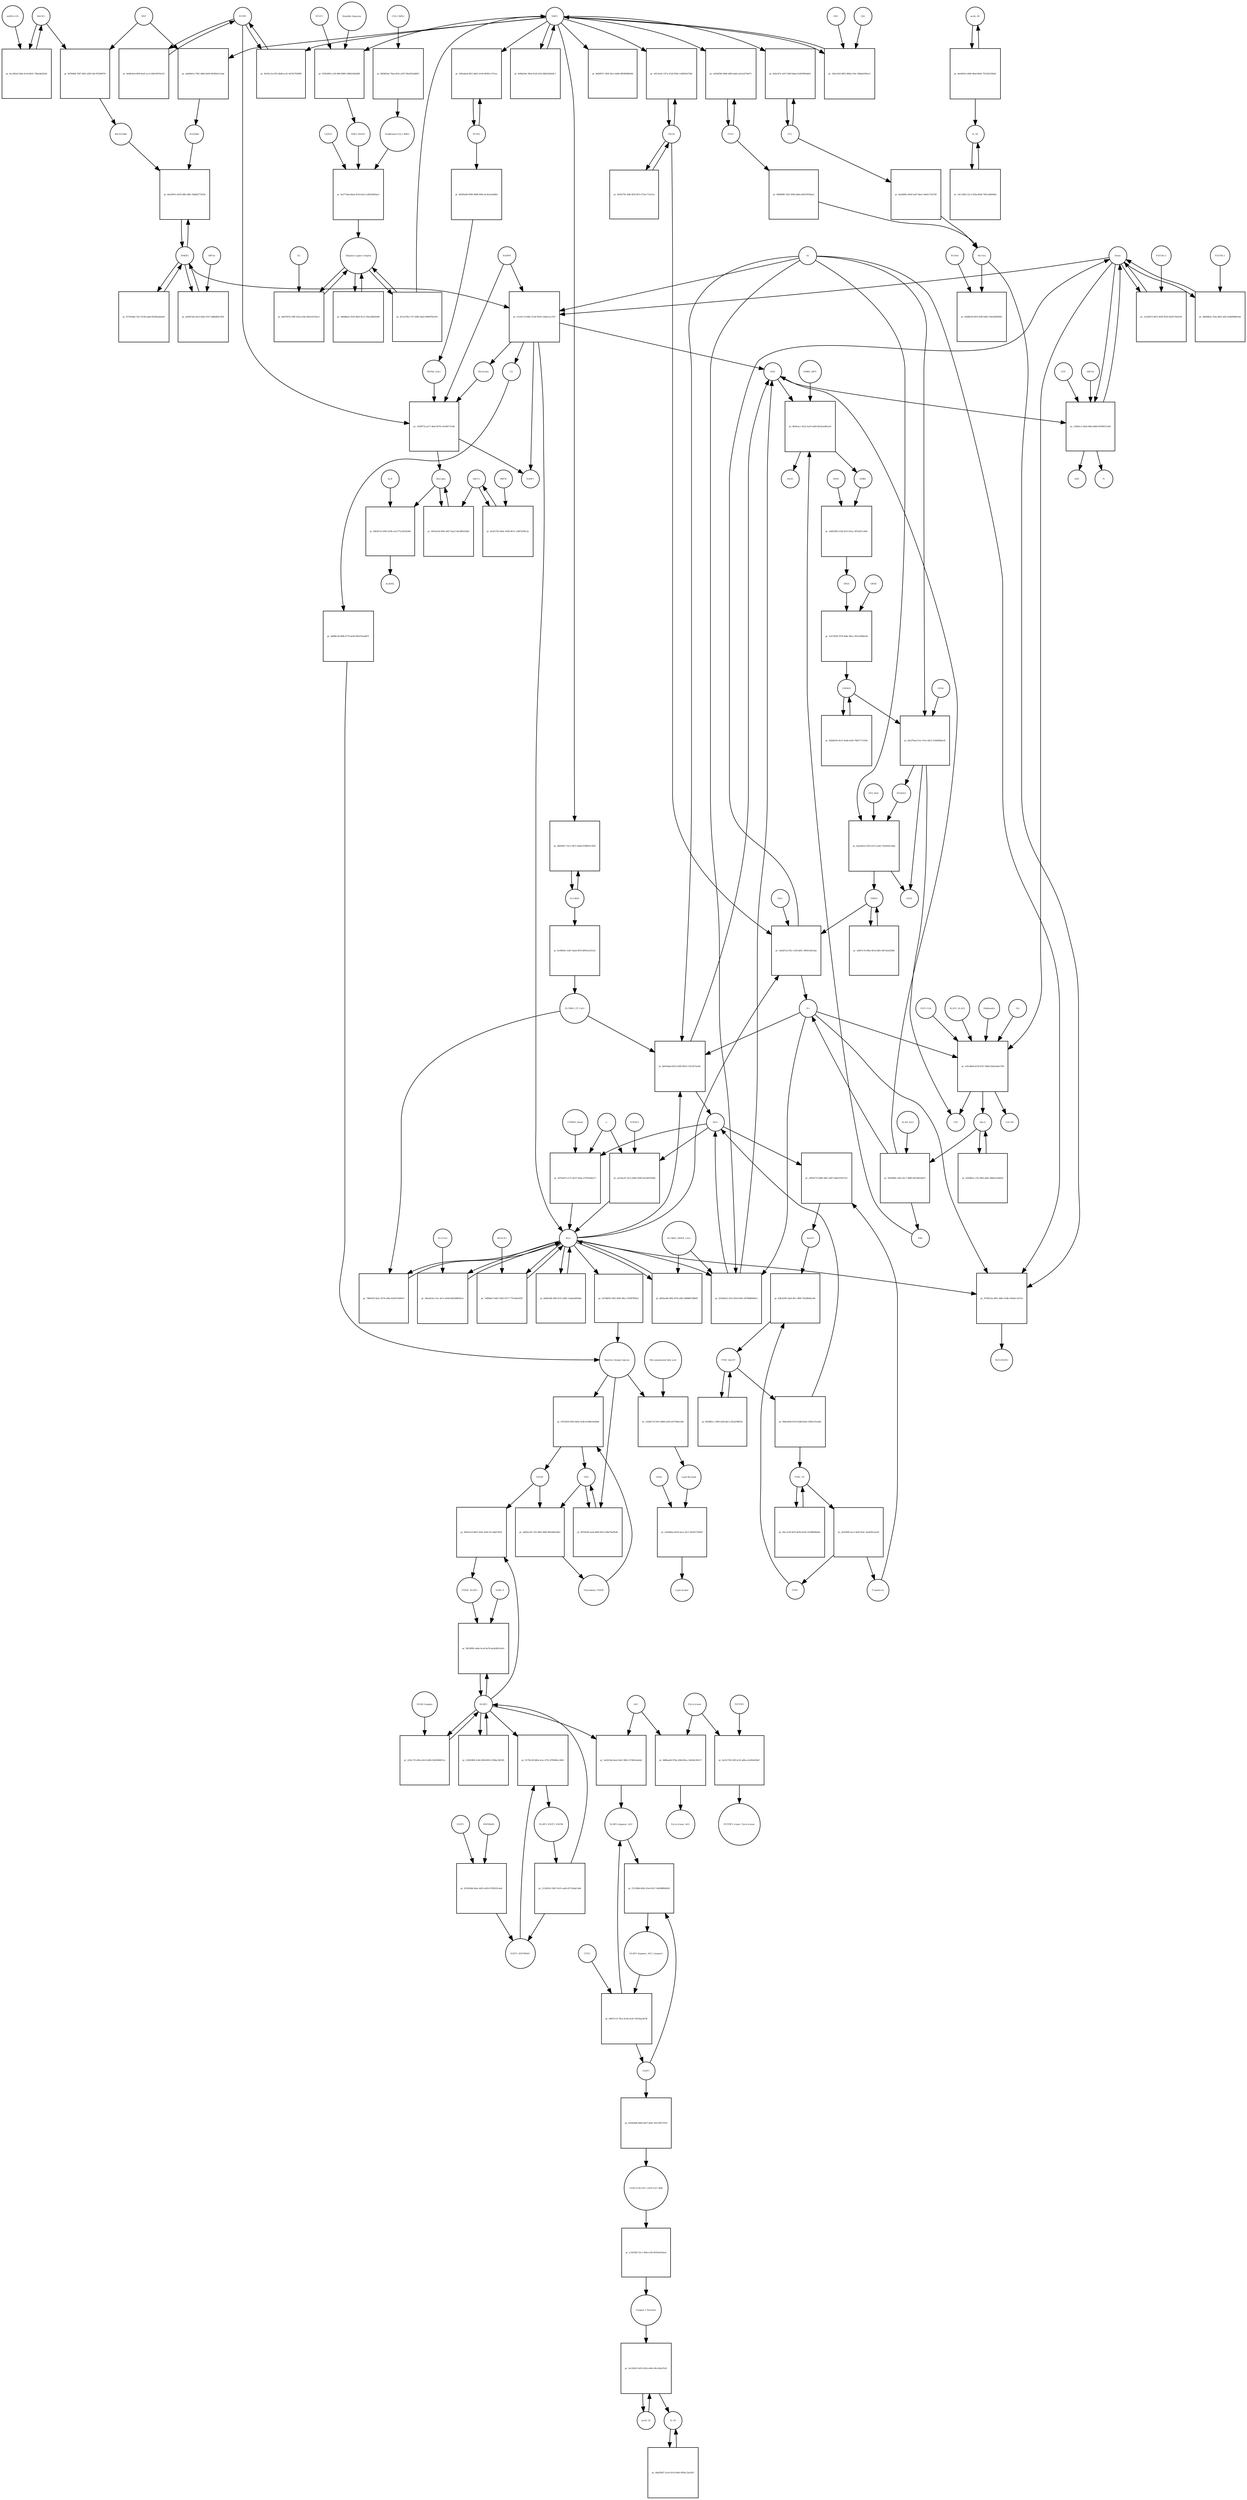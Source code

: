 strict digraph  {
Heme [annotation="urn_miriam_obo.chebi_CHEBI%3A30413", bipartite=0, cls="simple chemical", fontsize=4, label=Heme, shape=circle];
"pr_e7e5ec13-60bc-47a6-9558-12dafcacc97d" [annotation="", bipartite=1, cls=process, fontsize=4, label="pr_e7e5ec13-60bc-47a6-9558-12dafcacc97d", shape=square];
Biliverdin [annotation="urn_miriam_obo.chebi_CHEBI%3A17033", bipartite=0, cls="simple chemical", fontsize=4, label=Biliverdin, shape=circle];
HMOX1 [annotation="", bipartite=0, cls=macromolecule, fontsize=4, label=HMOX1, shape=circle];
O2 [annotation="urn_miriam_obo.chebi_CHEBI%3A15379", bipartite=0, cls="simple chemical", fontsize=4, label=O2, shape=circle];
NADPH [annotation="urn_miriam_obo.chebi_CHEBI%3A16474", bipartite=0, cls="simple chemical", fontsize=4, label=NADPH, shape=circle];
H2O [annotation="urn_miriam_obo.chebi_CHEBI%3A15377", bipartite=0, cls="simple chemical", fontsize=4, label=H2O, shape=circle];
"Fe2+" [annotation="urn_miriam_obo.chebi_CHEBI%3A29033", bipartite=0, cls="simple chemical", fontsize=4, label="Fe2+", shape=circle];
"NADP+" [annotation="urn_miriam_obo.chebi_CHEBI%3A18009", bipartite=0, cls="simple chemical", fontsize=4, label="NADP+", shape=circle];
CO [annotation="urn_miriam_obo.chebi_CHEBI%3A17245", bipartite=0, cls="simple chemical", fontsize=4, label=CO, shape=circle];
"pr_12e20b72-dd72-403f-9520-0a4071b4323f" [annotation="", bipartite=1, cls=process, fontsize=4, label="pr_12e20b72-dd72-403f-9520-0a4071b4323f", shape=square];
"FLVCR1-2" [annotation=urn_miriam_uniprot_Q9Y5Y0, bipartite=0, cls=macromolecule, fontsize=4, label="FLVCR1-2", shape=circle];
"pr_195df732-ae71-46af-b078-c4c60f173cdb" [annotation="", bipartite=1, cls=process, fontsize=4, label="pr_195df732-ae71-46af-b078-c4c60f173cdb", shape=square];
Bilirubin [annotation="urn_miriam_obo.chebi_CHEBI%3A16990", bipartite=0, cls="simple chemical", fontsize=4, label=Bilirubin, shape=circle];
BLVRB [annotation=urn_miriam_uniprot_P30043, bipartite=0, cls=macromolecule, fontsize=4, label=BLVRB, shape=circle];
"BLVRA_Zn2+" [annotation="urn_miriam_obo.chebi_CHEBI%3A29805|urn_miriam_uniprot_P53004", bipartite=0, cls=complex, fontsize=4, label="BLVRA_Zn2+", shape=circle];
"pr_9419a22d-0f45-4d57-bae2-58c4863528af" [annotation="", bipartite=1, cls=process, fontsize=4, label="pr_9419a22d-0f45-4d57-bae2-58c4863528af", shape=square];
ABCC1 [annotation="", bipartite=0, cls=macromolecule, fontsize=4, label=ABCC1, shape=circle];
"pr_64f2b7e3-0383-435b-a3cf-f71a3f224368" [annotation="", bipartite=1, cls=process, fontsize=4, label="pr_64f2b7e3-0383-435b-a3cf-f71a3f224368", shape=square];
ALB [annotation=urn_miriam_uniprot_P02768, bipartite=0, cls=macromolecule, fontsize=4, label=ALB, shape=circle];
"ALB/BIL" [annotation="urn_miriam_uniprot_P02768|urn_miriam_obo.chebi_CHEBI%3A16990", bipartite=0, cls=complex, fontsize=4, label="ALB/BIL", shape=circle];
NRF2 [annotation="", bipartite=0, cls=macromolecule, fontsize=4, label=NRF2, shape=circle];
"pr_da6db61a-7901-4db5-bb56-993d50a7aade" [annotation="", bipartite=1, cls=process, fontsize=4, label="pr_da6db61a-7901-4db5-bb56-993d50a7aade", shape=square];
MAF [annotation=urn_miriam_uniprot_O75444, bipartite=0, cls=macromolecule, fontsize=4, label=MAF, shape=circle];
"Nrf2/Maf" [annotation="", bipartite=0, cls=complex, fontsize=4, label="Nrf2/Maf", shape=circle];
"pr_867b9fdf-3587-4fd1-a839-26e76350687b" [annotation="", bipartite=1, cls=process, fontsize=4, label="pr_867b9fdf-3587-4fd1-a839-26e76350687b", shape=square];
BACH1 [annotation=urn_miriam_uniprot_O14867, bipartite=0, cls=macromolecule, fontsize=4, label=BACH1, shape=circle];
"BACH1/Maf" [annotation="", bipartite=0, cls=complex, fontsize=4, label="BACH1/Maf", shape=circle];
"pr_8cc692a9-3bfa-4c54-8b31-78faabb5f29a" [annotation="", bipartite=1, cls=process, fontsize=4, label="pr_8cc692a9-3bfa-4c54-8b31-78faabb5f29a", shape=square];
"miRNA-155" [annotation=urn_miriam_ncbigene_406947, bipartite=0, cls="nucleic acid feature", fontsize=4, label="miRNA-155", shape=circle];
"pr_b4e3697a-6d7b-48fe-88f1-5bb0b277d22b" [annotation="", bipartite=1, cls=process, fontsize=4, label="pr_b4e3697a-6d7b-48fe-88f1-5bb0b277d22b", shape=square];
PRIN9 [annotation="urn_miriam_obo.chebi_CHEBI%3A15430", bipartite=0, cls="simple chemical", fontsize=4, label=PRIN9, shape=circle];
"pr_cbeb67a2-f91c-41fd-bf81-390051d01aba" [annotation="", bipartite=1, cls=process, fontsize=4, label="pr_cbeb67a2-f91c-41fd-bf81-390051d01aba", shape=square];
FECH [annotation=urn_miriam_uniprot_P22830, bipartite=0, cls=macromolecule, fontsize=4, label=FECH, shape=circle];
"Pb2+" [annotation="urn_miriam_obo.chebi_CHEBI%3A27889", bipartite=0, cls="simple chemical", fontsize=4, label="Pb2+", shape=circle];
"H+" [annotation="urn_miriam_obo.chebi_CHEBI%3A15378", bipartite=0, cls="simple chemical", fontsize=4, label="H+", shape=circle];
"SUCC-CoA" [annotation="urn_miriam_obo.chebi_CHEBI%3A57292", bipartite=0, cls="simple chemical", fontsize=4, label="SUCC-CoA", shape=circle];
"pr_e45cdbb4-b159-4527-9bb6-d3eb5ebe2798" [annotation="", bipartite=1, cls=process, fontsize=4, label="pr_e45cdbb4-b159-4527-9bb6-d3eb5ebe2798", shape=square];
dALA [annotation="urn_miriam_obo.chebi_CHEBI%3A356416", bipartite=0, cls="simple chemical", fontsize=4, label=dALA, shape=circle];
ALAS1_ALAS2 [annotation="urn_miriam_uniprot_P13196|urn_miriam_uniprot_P22557", bipartite=0, cls=complex, fontsize=4, label=ALAS1_ALAS2, shape=circle];
Panhematin [annotation="urn_miriam_obo.chebi_CHEBI%3A50385", bipartite=0, cls="simple chemical", fontsize=4, label=Panhematin, shape=circle];
Gly [annotation="urn_miriam_obo.chebi_CHEBI%3A57305", bipartite=0, cls="simple chemical", fontsize=4, label=Gly, shape=circle];
"CoA-SH" [annotation="urn_miriam_obo.chebi_CHEBI%3A15346", bipartite=0, cls="simple chemical", fontsize=4, label="CoA-SH", shape=circle];
CO2 [annotation="urn_miriam_obo.chebi_CHEBI%3A16526", bipartite=0, cls="simple chemical", fontsize=4, label=CO2, shape=circle];
"pr_91fb2099-c128-4f6f-8689-186b22463dd9" [annotation="", bipartite=1, cls=process, fontsize=4, label="pr_91fb2099-c128-4f6f-8689-186b22463dd9", shape=square];
KEAP1 [annotation=urn_miriam_uniprot_Q14145, bipartite=0, cls=macromolecule, fontsize=4, label=KEAP1, shape=circle];
NRF2_KEAP1 [annotation="urn_miriam_uniprot_Q14145|urn_miriam_uniprot_Q16236", bipartite=0, cls=complex, fontsize=4, label=NRF2_KEAP1, shape=circle];
"Dimethly fumarate" [annotation="urn_miriam_obo.chebi_CHEBI%3A76004", bipartite=0, cls="simple chemical", fontsize=4, label="Dimethly fumarate", shape=circle];
"Ubiquitin Ligase Complex" [annotation="urn_miriam_uniprot_Q14145|urn_miriam_uniprot_Q15843|urn_miriam_uniprot_Q13618|urn_miriam_uniprot_P62877|urn_miriam_uniprot_Q16236|urn_miriam_uniprot_P0CG48|urn_miriam_pubmed_19940261|urn_miriam_interpro_IPR000608", bipartite=0, cls=complex, fontsize=4, label="Ubiquitin Ligase Complex", shape=circle];
"pr_366d6ba4-3520-4602-9c12-39aa30b92e88" [annotation="", bipartite=1, cls=process, fontsize=4, label="pr_366d6ba4-3520-4602-9c12-39aa30b92e88", shape=square];
"pr_30459f8e-2362-42c7-9d40-d0156d14faf7" [annotation="", bipartite=1, cls=process, fontsize=4, label="pr_30459f8e-2362-42c7-9d40-d0156d14faf7", shape=square];
PBG [annotation="urn_miriam_obo.chebi_CHEBI%3A58126", bipartite=0, cls="simple chemical", fontsize=4, label=PBG, shape=circle];
"ALAD_Zn2+" [annotation="urn_miriam_uniprot_P13716|urn_miriam_obo.chebi_CHEBI%3A29105", bipartite=0, cls=complex, fontsize=4, label="ALAD_Zn2+", shape=circle];
"pr_862feacc-0e22-4a10-ad50-6b22eed81ea9" [annotation="", bipartite=1, cls=process, fontsize=4, label="pr_862feacc-0e22-4a10-ad50-6b22eed81ea9", shape=square];
HMBL [annotation="urn_miriam_obo.chebi_CHEBI%3A57845", bipartite=0, cls="simple chemical", fontsize=4, label=HMBL, shape=circle];
HMBS_DIPY [annotation="urn_miriam_obo.chebi_CHEBI%3A36319|urn_miriam_uniprot_P08397", bipartite=0, cls=complex, fontsize=4, label=HMBS_DIPY, shape=circle];
"NH4+" [annotation="urn_miriam_obo.chebi_CHEBI%3A28938", bipartite=0, cls="simple chemical", fontsize=4, label="NH4+", shape=circle];
"pr_e4493585-e52b-4513-81ac-587afd11cd04" [annotation="", bipartite=1, cls=process, fontsize=4, label="pr_e4493585-e52b-4513-81ac-587afd11cd04", shape=square];
URO3 [annotation="urn_miriam_obo.chebi_CHEBI%3A15437", bipartite=0, cls="simple chemical", fontsize=4, label=URO3, shape=circle];
UROS [annotation=urn_miriam_uniprot_P10746, bipartite=0, cls=macromolecule, fontsize=4, label=UROS, shape=circle];
"pr_5c872639-1978-4ddc-98ca-303ca09d0cb9" [annotation="", bipartite=1, cls=process, fontsize=4, label="pr_5c872639-1978-4ddc-98ca-303ca09d0cb9", shape=square];
COPRO3 [annotation="urn_miriam_obo.chebi_CHEBI%3A15439", bipartite=0, cls="simple chemical", fontsize=4, label=COPRO3, shape=circle];
UROD [annotation=urn_miriam_uniprot_P06132, bipartite=0, cls=macromolecule, fontsize=4, label=UROD, shape=circle];
"pr_b0cd70ad-f7a1-47ee-9d12-3cf68408acf0" [annotation="", bipartite=1, cls=process, fontsize=4, label="pr_b0cd70ad-f7a1-47ee-9d12-3cf68408acf0", shape=square];
PPGEN9 [annotation="urn_miriam_obo.chebi_CHEBI%3A15435", bipartite=0, cls="simple chemical", fontsize=4, label=PPGEN9, shape=circle];
CPOX [annotation=urn_miriam_uniprot_P36551, bipartite=0, cls=macromolecule, fontsize=4, label=CPOX, shape=circle];
H2O2 [annotation="urn_miriam_obo.chebi_CHEBI%3A16240", bipartite=0, cls="simple chemical", fontsize=4, label=H2O2, shape=circle];
"pr_0eae9d1d-3554-427e-a2d5-75a0595c54ba" [annotation="", bipartite=1, cls=process, fontsize=4, label="pr_0eae9d1d-3554-427e-a2d5-75a0595c54ba", shape=square];
PPO_FAD [annotation="urn_miriam_obo.chebi_CHEBI%3A16238|urn_miriam_uniprot_P50336", bipartite=0, cls=complex, fontsize=4, label=PPO_FAD, shape=circle];
"pr_4e86a56e-39e4-41a6-af32-db6220e83fc7" [annotation="", bipartite=1, cls=process, fontsize=4, label="pr_4e86a56e-39e4-41a6-af32-db6220e83fc7", shape=square];
"pr_a5d38f1a-c7fe-4fd2-ab6c-06d621e80e02" [annotation="", bipartite=1, cls="uncertain process", fontsize=4, label="pr_a5d38f1a-c7fe-4fd2-ab6c-06d621e80e02", shape=square];
"pr_92bb6243-9e31-4e46-a634-76837171559e" [annotation="", bipartite=1, cls="uncertain process", fontsize=4, label="pr_92bb6243-9e31-4e46-a634-76837171559e", shape=square];
"pr_af867e76-009a-461d-9df3-44f7eb2d33b0" [annotation="", bipartite=1, cls="uncertain process", fontsize=4, label="pr_af867e76-009a-461d-9df3-44f7eb2d33b0", shape=square];
"Poly-unsaturated fatty acid" [annotation="urn_miriam_obo.chebi_CHEBI%3A26208", bipartite=0, cls="simple chemical", fontsize=4, label="Poly-unsaturated fatty acid", shape=circle];
"pr_cd264c7d-547e-4889-a459-d1f744fee28a" [annotation="", bipartite=1, cls=process, fontsize=4, label="pr_cd264c7d-547e-4889-a459-d1f744fee28a", shape=square];
"Lipid Peroxide" [annotation="urn_miriam_obo.chebi_CHEBI%3A61051", bipartite=0, cls="simple chemical", fontsize=4, label="Lipid Peroxide", shape=circle];
"Reactive Oxygen Species" [annotation="urn_miriam_obo.chebi_CHEBI%3A26523", bipartite=0, cls="simple chemical", fontsize=4, label="Reactive Oxygen Species", shape=circle];
"pr_4799522a-d95c-4d8c-b34b-194a6cc427e2" [annotation="", bipartite=1, cls=process, fontsize=4, label="pr_4799522a-d95c-4d8c-b34b-194a6cc427e2", shape=square];
"Fe(3+)O(OH)" [annotation="urn_miriam_obo.chebi_CHEBI%3A78619", bipartite=0, cls="simple chemical", fontsize=4, label="Fe(3+)O(OH)", shape=circle];
Ferritin [annotation=urn_miriam_uniprot_P02794, bipartite=0, cls=complex, fontsize=4, label=Ferritin, shape=circle];
"pr_78b0cff3-8a3c-4570-a94a-6e001f3490c0" [annotation="", bipartite=1, cls=process, fontsize=4, label="pr_78b0cff3-8a3c-4570-a94a-6e001f3490c0", shape=square];
"SLC40A1_CP_Cu2+" [annotation="urn_miriam_uniprot_P00450|urn_miriam_uniprot_Q9NP59|urn_miriam_obo.chebi_CHEBI%3A29036", bipartite=0, cls=complex, fontsize=4, label="SLC40A1_CP_Cu2+", shape=circle];
"pr_bb01b4ad-6023-42f8-9918-110c5872a28c" [annotation="", bipartite=1, cls=process, fontsize=4, label="pr_bb01b4ad-6023-42f8-9918-110c5872a28c", shape=square];
"Fe3+" [annotation="urn_miriam_obo.chebi_CHEBI%3A29034", bipartite=0, cls="simple chemical", fontsize=4, label="Fe3+", shape=circle];
SLC40A1 [annotation=urn_miriam_ncbigene_30061, bipartite=0, cls="nucleic acid feature", fontsize=4, label=SLC40A1, shape=circle];
"pr_08439f27-55c1-4871-9e8d-670885313f28" [annotation="", bipartite=1, cls=process, fontsize=4, label="pr_08439f27-55c1-4871-9e8d-670885313f28", shape=square];
FTH1 [annotation=urn_miriam_ncbigene_2495, bipartite=0, cls="nucleic acid feature", fontsize=4, label=FTH1, shape=circle];
"pr_a45463b0-4666-4df8-abde-ad1ea475b971" [annotation="", bipartite=1, cls=process, fontsize=4, label="pr_a45463b0-4666-4df8-abde-ad1ea475b971", shape=square];
FTL [annotation=urn_miriam_ncbigene_2512, bipartite=0, cls="nucleic acid feature", fontsize=4, label=FTL, shape=circle];
"pr_fd3a547a-2e07-4bf3-bb4a-81d59065dd3e" [annotation="", bipartite=1, cls=process, fontsize=4, label="pr_fd3a547a-2e07-4bf3-bb4a-81d59065dd3e", shape=square];
"pr_9d946f8f-7d52-4982-b8eb-b0f329559ae2" [annotation="", bipartite=1, cls=process, fontsize=4, label="pr_9d946f8f-7d52-4982-b8eb-b0f329559ae2", shape=square];
"pr_6aafd0b2-40e8-4e87-bbe1-4de6171637bf" [annotation="", bipartite=1, cls=process, fontsize=4, label="pr_6aafd0b2-40e8-4e87-bbe1-4de6171637bf", shape=square];
"pr_a6152e9c-537a-47a8-95be-c2d695a679af" [annotation="", bipartite=1, cls=process, fontsize=4, label="pr_a6152e9c-537a-47a8-95be-c2d695a679af", shape=square];
"pr_9e9527f4-184f-4f29-8f7e-072ec77a141a" [annotation="", bipartite=1, cls=process, fontsize=4, label="pr_9e9527f4-184f-4f29-8f7e-072ec77a141a", shape=square];
"pr_07181b6d-72a7-4158-aab6-fd32bea6a0e6" [annotation="", bipartite=1, cls=process, fontsize=4, label="pr_07181b6d-72a7-4158-aab6-fd32bea6a0e6", shape=square];
BLVRA [annotation=urn_miriam_ncbigene_644, bipartite=0, cls="nucleic acid feature", fontsize=4, label=BLVRA, shape=circle];
"pr_630edaa6-df21-4b61-b149-bf093c137eea" [annotation="", bipartite=1, cls=process, fontsize=4, label="pr_630edaa6-df21-4b61-b149-bf093c137eea", shape=square];
"pr_9e932c3e-f2f5-4bd9-ac41-8a7b2792fdf8" [annotation="", bipartite=1, cls=process, fontsize=4, label="pr_9e932c3e-f2f5-4bd9-ac41-8a7b2792fdf8", shape=square];
"pr_9e88c8e4-f409-4ed1-accf-49d149745c03" [annotation="", bipartite=1, cls=process, fontsize=4, label="pr_9e88c8e4-f409-4ed1-accf-49d149745c03", shape=square];
"pr_dd385e89-9586-4898-909a-bc3b1a4a94b5" [annotation="", bipartite=1, cls=process, fontsize=4, label="pr_dd385e89-9586-4898-909a-bc3b1a4a94b5", shape=square];
"pr_bc0969e1-43d7-4ab4-8f59-df903e333cd3" [annotation="", bipartite=1, cls=process, fontsize=4, label="pr_bc0969e1-43d7-4ab4-8f59-df903e333cd3", shape=square];
"pr_f2b8b536-0f10-43f9-b483-33024589280c" [annotation="", bipartite=1, cls=process, fontsize=4, label="pr_f2b8b536-0f10-43f9-b483-33024589280c", shape=square];
NCOA4 [annotation=urn_miriam_uniprot_Q13772, bipartite=0, cls=macromolecule, fontsize=4, label=NCOA4, shape=circle];
"pr_187b1b37-a171-4e37-9a4e-a797fa49ae71" [annotation="", bipartite=1, cls=process, fontsize=4, label="pr_187b1b37-a171-4e37-9a4e-a797fa49ae71", shape=square];
CYBRD1_Heme [annotation="urn_miriam_uniprot_Q53TN4|urn_miriam_obo.chebi_CHEBI%3A30413", bipartite=0, cls=complex, fontsize=4, label=CYBRD1_Heme, shape=circle];
"e-" [annotation="urn_miriam_obo.chebi_CHEBI%3A10545", bipartite=0, cls="simple chemical", fontsize=4, label="e-", shape=circle];
"pr_39aa9c0a-e7ac-4e7c-be8d-6d2284f692cb" [annotation="", bipartite=1, cls=process, fontsize=4, label="pr_39aa9c0a-e7ac-4e7c-be8d-6d2284f692cb", shape=square];
SLC11A2 [annotation=urn_miriam_uniprot_P49281, bipartite=0, cls=macromolecule, fontsize=4, label=SLC11A2, shape=circle];
"pr_5ed2ddaa-b01d-4ace-ba71-fb543733fef0" [annotation="", bipartite=1, cls=process, fontsize=4, label="pr_5ed2ddaa-b01d-4ace-ba71-fb543733fef0", shape=square];
"Lipid alcohol" [annotation="urn_miriam_obo.chebi_CHEBI%3A24026", bipartite=0, cls="simple chemical", fontsize=4, label="Lipid alcohol", shape=circle];
GPX4 [annotation=urn_miriam_uniprot_P36969, bipartite=0, cls=macromolecule, fontsize=4, label=GPX4, shape=circle];
"pr_a04367da-e4c9-426e-9107-ad86d0dc5f54" [annotation="", bipartite=1, cls=process, fontsize=4, label="pr_a04367da-e4c9-426e-9107-ad86d0dc5f54", shape=square];
ORF3a [annotation="urn_miriam_uniprot_P0DTC3|urn_miriam_taxonomy_2697049", bipartite=0, cls=macromolecule, fontsize=4, label=ORF3a, shape=circle];
"pr_2074df58-1062-4492-96ec-d7fdf7ff0fa2" [annotation="", bipartite=1, cls=process, fontsize=4, label="pr_2074df58-1062-4492-96ec-d7fdf7ff0fa2", shape=square];
"pr_6a2617b5-0b4c-45d0-9b7e-13467ef09c2a" [annotation="", bipartite=1, cls=process, fontsize=4, label="pr_6a2617b5-0b4c-45d0-9b7e-13467ef09c2a", shape=square];
ORF9c [annotation=urn_miriam_taxonomy_2697049, bipartite=0, cls=macromolecule, fontsize=4, label=ORF9c, shape=circle];
CUL3_RBX1 [annotation="urn_miriam_uniprot_Q13618|urn_miriam_uniprot_P62877", bipartite=0, cls=complex, fontsize=4, label=CUL3_RBX1, shape=circle];
"pr_882681be-7bab-463c-ad72-90a435a6d651" [annotation="", bipartite=1, cls=process, fontsize=4, label="pr_882681be-7bab-463c-ad72-90a435a6d651", shape=square];
"Neddylated CUL3_RBX1" [annotation="urn_miriam_uniprot_Q15843|urn_miriam_uniprot_Q13618|urn_miriam_uniprot_P62877", bipartite=0, cls=complex, fontsize=4, label="Neddylated CUL3_RBX1", shape=circle];
"pr_8d04f917-382f-44c2-b48e-df938fd8b300" [annotation="", bipartite=1, cls=process, fontsize=4, label="pr_8d04f917-382f-44c2-b48e-df938fd8b300", shape=square];
"pr_6e277a8e-bbed-451b-b2e2-a383b3483aa1" [annotation="", bipartite=1, cls=process, fontsize=4, label="pr_6e277a8e-bbed-451b-b2e2-a383b3483aa1", shape=square];
CAND1 [annotation=urn_miriam_uniprot_Q86VP6, bipartite=0, cls=macromolecule, fontsize=4, label=CAND1, shape=circle];
E2 [annotation=urn_miriam_interpro_IPR000608, bipartite=0, cls=macromolecule, fontsize=4, label=E2, shape=circle];
"pr_b6d7097d-199f-455a-a59e-d05a351f2dc3" [annotation="", bipartite=1, cls=process, fontsize=4, label="pr_b6d7097d-199f-455a-a59e-d05a351f2dc3", shape=square];
"pr_32bc41b5-df02-46b0-a7de-146ba6395ac0" [annotation="", bipartite=1, cls=process, fontsize=4, label="pr_32bc41b5-df02-46b0-a7de-146ba6395ac0", shape=square];
PKC [annotation="urn_miriam_pubmed_12198130|urn_miriam_interpro_IPR012233", bipartite=0, cls=macromolecule, fontsize=4, label=PKC, shape=circle];
CK2 [annotation="", bipartite=0, cls=macromolecule, fontsize=4, label=CK2, shape=circle];
"pr_4b99db3a-7b5a-4fb2-afd2-85dd9084414d" [annotation="", bipartite=1, cls=process, fontsize=4, label="pr_4b99db3a-7b5a-4fb2-afd2-85dd9084414d", shape=square];
"FLVCR1-1" [annotation=urn_miriam_uniprot_Q9Y5Y0, bipartite=0, cls=macromolecule, fontsize=4, label="FLVCR1-1", shape=circle];
"pr_cf36b3c3-26ed-49fa-bd66-f03995215af0" [annotation="", bipartite=1, cls=process, fontsize=4, label="pr_cf36b3c3-26ed-49fa-bd66-f03995215af0", shape=square];
ABCG2 [annotation=urn_miriam_uniprot_Q9UNQ0, bipartite=0, cls="macromolecule multimer", fontsize=4, label=ABCG2, shape=circle];
ATP [annotation="urn_miriam_obo.chebi_CHEBI%3A30616", bipartite=0, cls="simple chemical", fontsize=4, label=ATP, shape=circle];
Pi [annotation="urn_miriam_obo.chebi_CHEBI%3A18367", bipartite=0, cls="simple chemical", fontsize=4, label=Pi, shape=circle];
ADP [annotation="urn_miriam_obo.chebi_CHEBI%3A456216", bipartite=0, cls="simple chemical", fontsize=4, label=ADP, shape=circle];
"pr_bf02ead8-3802-4f7b-a0b1-b88986708b69" [annotation="", bipartite=1, cls=process, fontsize=4, label="pr_bf02ead8-3802-4f7b-a0b1-b88986708b69", shape=square];
"SLC40A1_HEPH_Cu2+" [annotation="urn_miriam_uniprot_Q9BQS7|urn_miriam_uniprot_Q9NP59|urn_miriam_obo.chebi_CHEBI%3A28694", bipartite=0, cls=complex, fontsize=4, label="SLC40A1_HEPH_Cu2+", shape=circle];
"pr_253b56a3-c615-45e0-b261-69780d6004e1" [annotation="", bipartite=1, cls=process, fontsize=4, label="pr_253b56a3-c615-45e0-b261-69780d6004e1", shape=square];
"pr_c8054775-8d85-48f1-a607-44dc67833752" [annotation="", bipartite=1, cls=process, fontsize=4, label="pr_c8054775-8d85-48f1-a607-44dc67833752", shape=square];
Transferrin [annotation=urn_miriam_uniprot_P02787, bipartite=0, cls=macromolecule, fontsize=4, label=Transferrin, shape=circle];
holoTF [annotation="urn_miriam_uniprot_P02787|urn_miriam_obo.chebi_CHEBI%3A29034", bipartite=0, cls=complex, fontsize=4, label=holoTF, shape=circle];
TFRC [annotation=urn_miriam_uniprot_P02786, bipartite=0, cls="macromolecule multimer", fontsize=4, label=TFRC, shape=circle];
"pr_93b3229f-1be6-4fcc-8f85-7b168642a30c" [annotation="", bipartite=1, cls=process, fontsize=4, label="pr_93b3229f-1be6-4fcc-8f85-7b168642a30c", shape=square];
TFRC_holoTF [annotation="urn_miriam_uniprot_P02787|urn_miriam_obo.chebi_CHEBI%3A29034|urn_miriam_uniprot_P02786", bipartite=0, cls=complex, fontsize=4, label=TFRC_holoTF, shape=circle];
"pr_803892cc-5490-426f-bbc3-2f2ad78ff2b1" [annotation="", bipartite=1, cls=process, fontsize=4, label="pr_803892cc-5490-426f-bbc3-2f2ad78ff2b1", shape=square];
"pr_90dcd20d-67e9-4248-beb2-5304c251ebd1" [annotation="", bipartite=1, cls=process, fontsize=4, label="pr_90dcd20d-67e9-4248-beb2-5304c251ebd1", shape=square];
TFRC_TF [annotation="urn_miriam_uniprot_P02787|urn_miriam_uniprot_P02786", bipartite=0, cls=complex, fontsize=4, label=TFRC_TF, shape=circle];
"pr_aa32acd7-3e12-409a-9599-afe2dd7fe646" [annotation="", bipartite=1, cls=process, fontsize=4, label="pr_aa32acd7-3e12-409a-9599-afe2dd7fe646", shape=square];
STEAP3 [annotation=urn_miriam_uniprot_Q658P3, bipartite=0, cls=macromolecule, fontsize=4, label=STEAP3, shape=circle];
"pr_7e8840e7-b4d7-4202-9377-7751d4a541ff" [annotation="", bipartite=1, cls=process, fontsize=4, label="pr_7e8840e7-b4d7-4202-9377-7751d4a541ff", shape=square];
MCOLN1 [annotation=urn_miriam_uniprot_Q9GZU1, bipartite=0, cls=macromolecule, fontsize=4, label=MCOLN1, shape=circle];
"pr_b840c8fd-2f6f-4c01-b402-12a6ead9544e" [annotation="", bipartite=1, cls=process, fontsize=4, label="pr_b840c8fd-2f6f-4c01-b402-12a6ead9544e", shape=square];
"pr_2fac1e38-447f-403b-b10d-1419d690e64a" [annotation="", bipartite=1, cls=process, fontsize=4, label="pr_2fac1e38-447f-403b-b10d-1419d690e64a", shape=square];
"pr_af2f2828-aec3-4d2f-814c-3ae8265cee93" [annotation="", bipartite=1, cls=process, fontsize=4, label="pr_af2f2828-aec3-4d2f-814c-3ae8265cee93", shape=square];
"pr_451e378a-c757-4981-8ad3-f4f0d7fbcb55" [annotation="", bipartite=1, cls=process, fontsize=4, label="pr_451e378a-c757-4981-8ad3-f4f0d7fbcb55", shape=square];
Thioredoxin_TXNIP [annotation="urn_miriam_uniprot_P10599|urn_miriam_uniprot_Q9H3M7", bipartite=0, cls=complex, fontsize=4, label=Thioredoxin_TXNIP, shape=circle];
"pr_87f25ef9-9283-4d5e-9cdb-41084c9a49d4" [annotation="", bipartite=1, cls=process, fontsize=4, label="pr_87f25ef9-9283-4d5e-9cdb-41084c9a49d4", shape=square];
TXNIP [annotation=urn_miriam_uniprot_Q9H3M7, bipartite=0, cls=macromolecule, fontsize=4, label=TXNIP, shape=circle];
TXN [annotation=urn_miriam_uniprot_P10599, bipartite=0, cls=macromolecule, fontsize=4, label=TXN, shape=circle];
NLRP3 [annotation=urn_miriam_uniprot_Q96P20, bipartite=0, cls=macromolecule, fontsize=4, label=NLRP3, shape=circle];
"pr_22fec71f-e90a-42c6-b28b-5b2fd580011a" [annotation="", bipartite=1, cls=process, fontsize=4, label="pr_22fec71f-e90a-42c6-b28b-5b2fd580011a", shape=square];
"Nf-KB Complex" [annotation="urn_miriam_uniprot_P19838|urn_miriam_uniprot_Q04206|urn_miriam_uniprot_Q00653", bipartite=0, cls=complex, fontsize=4, label="Nf-KB Complex", shape=circle];
"pr_25b91889-3c48-439d-8952-f188ec5bf320" [annotation="", bipartite=1, cls=process, fontsize=4, label="pr_25b91889-3c48-439d-8952-f188ec5bf320", shape=square];
"pr_f8705e9f-eaa0-4fd0-8415-309e76af934f" [annotation="", bipartite=1, cls=process, fontsize=4, label="pr_f8705e9f-eaa0-4fd0-8415-309e76af934f", shape=square];
"pr_e685ac06-731f-4981-8982-ff6e000a2fb2" [annotation="", bipartite=1, cls=process, fontsize=4, label="pr_e685ac06-731f-4981-8982-ff6e000a2fb2", shape=square];
HSP90AB1 [annotation=urn_miriam_uniprot_P08238, bipartite=0, cls=macromolecule, fontsize=4, label=HSP90AB1, shape=circle];
"pr_d150506d-9abc-4d52-a434-47fd501fc4a4" [annotation="", bipartite=1, cls=process, fontsize=4, label="pr_d150506d-9abc-4d52-a434-47fd501fc4a4", shape=square];
SUGT1 [annotation=urn_miriam_uniprot_Q9Y2Z0, bipartite=0, cls=macromolecule, fontsize=4, label=SUGT1, shape=circle];
SUGT1_HSP90AB1 [annotation="urn_miriam_uniprot_P08238|urn_miriam_uniprot_Q9Y2Z0", bipartite=0, cls=complex, fontsize=4, label=SUGT1_HSP90AB1, shape=circle];
"pr_917f4c28-660a-4cec-8752-878494ec2664" [annotation="", bipartite=1, cls=process, fontsize=4, label="pr_917f4c28-660a-4cec-8752-878494ec2664", shape=square];
NLRP3_SUGT1_HSP90 [annotation="urn_miriam_uniprot_P08238|urn_miriam_uniprot_Q96P20|urn_miriam_uniprot_Q9Y2Z0", bipartite=0, cls=complex, fontsize=4, label=NLRP3_SUGT1_HSP90, shape=circle];
"pr_4f455ec4-0b07-43d1-af40-53ccbb474261" [annotation="", bipartite=1, cls=process, fontsize=4, label="pr_4f455ec4-0b07-43d1-af40-53ccbb474261", shape=square];
TXNIP_NLRP3 [annotation="urn_miriam_uniprot_Q9H3M7|urn_miriam_uniprot_Q96P20", bipartite=0, cls=complex, fontsize=4, label=TXNIP_NLRP3, shape=circle];
"pr_5a8225da-6eaf-4eb1-90b5-1f7d8c4ea6ab" [annotation="", bipartite=1, cls=process, fontsize=4, label="pr_5a8225da-6eaf-4eb1-90b5-1f7d8c4ea6ab", shape=square];
ASC [annotation=urn_miriam_uniprot_Q9ULZ3, bipartite=0, cls=macromolecule, fontsize=4, label=ASC, shape=circle];
"NLRP3 oligomer_ASC" [annotation="urn_miriam_uniprot_Q9ULZ3|urn_miriam_obo.chebi_CHEBI%3A36080", bipartite=0, cls=complex, fontsize=4, label="NLRP3 oligomer_ASC", shape=circle];
"pr_f121fdb0-8642-41e4-92c7-84598f864428" [annotation="", bipartite=1, cls=process, fontsize=4, label="pr_f121fdb0-8642-41e4-92c7-84598f864428", shape=square];
CASP1 [annotation=urn_miriam_uniprot_P29466, bipartite=0, cls=macromolecule, fontsize=4, label=CASP1, shape=circle];
"NLRP3 oligomer_ASC_Caspase1" [annotation="urn_miriam_uniprot_P29466|urn_miriam_uniprot_Q9ULZ3", bipartite=0, cls=complex, fontsize=4, label="NLRP3 oligomer_ASC_Caspase1", shape=circle];
"pr_d8d8aad6-978a-42b8-98ca-1445d2c96117" [annotation="", bipartite=1, cls=process, fontsize=4, label="pr_d8d8aad6-978a-42b8-98ca-1445d2c96117", shape=square];
"Pyrin trimer" [annotation=urn_miriam_uniprot_O15553, bipartite=0, cls=complex, fontsize=4, label="Pyrin trimer", shape=circle];
"Pyrin trimer_ASC" [annotation="urn_miriam_uniprot_O15553|urn_miriam_uniprot_Q9ULZ3", bipartite=0, cls=complex, fontsize=4, label="Pyrin trimer_ASC", shape=circle];
"pr_0a351749-25f9-4c2f-ad9a-a1e6f6e85bb7" [annotation="", bipartite=1, cls=process, fontsize=4, label="pr_0a351749-25f9-4c2f-ad9a-a1e6f6e85bb7", shape=square];
PSTPIP1 [annotation=urn_miriam_uniprot_O43586, bipartite=0, cls="macromolecule multimer", fontsize=4, label=PSTPIP1, shape=circle];
"PSTPIP1 trimer_Pyrin trimer" [annotation="urn_miriam_uniprot_O15553|urn_miriam_uniprot_O43586", bipartite=0, cls=complex, fontsize=4, label="PSTPIP1 trimer_Pyrin trimer", shape=circle];
"pr_90057c15-78ca-4c44-a534-70418aa3b74f" [annotation="", bipartite=1, cls=process, fontsize=4, label="pr_90057c15-78ca-4c44-a534-70418aa3b74f", shape=square];
CTSG [annotation=urn_miriam_uniprot_P08311, bipartite=0, cls=macromolecule, fontsize=4, label=CTSG, shape=circle];
"pr_b359abd4-d044-4a07-ab41-50313d573516" [annotation="", bipartite=1, cls=process, fontsize=4, label="pr_b359abd4-d044-4a07-ab41-50313d573516", shape=square];
"CASP1(120-197)_CASP1(317-404)" [annotation=urn_miriam_uniprot_P29466, bipartite=0, cls=complex, fontsize=4, label="CASP1(120-197)_CASP1(317-404)", shape=circle];
"pr_a7ab76f3-55c1-4feb-a7fd-001fd1d19ae2" [annotation="", bipartite=1, cls=process, fontsize=4, label="pr_a7ab76f3-55c1-4feb-a7fd-001fd1d19ae2", shape=square];
"Caspase-1 Tetramer" [annotation=urn_miriam_uniprot_P29466, bipartite=0, cls="complex multimer", fontsize=4, label="Caspase-1 Tetramer", shape=circle];
"proIL-1B" [annotation=urn_miriam_uniprot_P01584, bipartite=0, cls=macromolecule, fontsize=4, label="proIL-1B", shape=circle];
"pr_4ee0f5e0-a4b9-48ad-86d2-755245235bd3" [annotation="", bipartite=1, cls=process, fontsize=4, label="pr_4ee0f5e0-a4b9-48ad-86d2-755245235bd3", shape=square];
"IL-1B" [annotation=urn_miriam_uniprot_P01584, bipartite=0, cls=macromolecule, fontsize=4, label="IL-1B", shape=circle];
"pr_c9c13062-22c3-435b-80a8-7601c6b649d2" [annotation="", bipartite=1, cls="omitted process", fontsize=4, label="pr_c9c13062-22c3-435b-80a8-7601c6b649d2", shape=square];
"pr_9b25f892-ebde-4ca9-8a7b-ba2e8b55c0e5" [annotation="", bipartite=1, cls=process, fontsize=4, label="pr_9b25f892-ebde-4ca9-8a7b-ba2e8b55c0e5", shape=square];
"SARS E" [annotation=urn_miriam_uniprot_P59637, bipartite=0, cls=macromolecule, fontsize=4, label="SARS E", shape=circle];
"proIL-18" [annotation=urn_miriam_uniprot_Q14116, bipartite=0, cls=macromolecule, fontsize=4, label="proIL-18", shape=circle];
"pr_5a126419-3e03-453e-a60a-04ce2ba1f1d3" [annotation="", bipartite=1, cls=process, fontsize=4, label="pr_5a126419-3e03-453e-a60a-04ce2ba1f1d3", shape=square];
"IL-18" [annotation=urn_miriam_uniprot_Q14116, bipartite=0, cls=macromolecule, fontsize=4, label="IL-18", shape=circle];
"pr_0ba82087-2ce0-4514-94e0-9056c23e5d51" [annotation="", bipartite=1, cls="omitted process", fontsize=4, label="pr_0ba82087-2ce0-4514-94e0-9056c23e5d51", shape=square];
"pr_bd48bc2b-6f88-4778-ab30-00b235ae8031" [annotation="", bipartite=1, cls=process, fontsize=4, label="pr_bd48bc2b-6f88-4778-ab30-00b235ae8031", shape=square];
"pr_213d1652-93d7-4101-aed9-d3723a8a7ab8" [annotation="", bipartite=1, cls=process, fontsize=4, label="pr_213d1652-93d7-4101-aed9-d3723a8a7ab8", shape=square];
Heme -> "pr_e7e5ec13-60bc-47a6-9558-12dafcacc97d"  [annotation="", interaction_type=consumption];
Heme -> "pr_12e20b72-dd72-403f-9520-0a4071b4323f"  [annotation="", interaction_type=consumption];
Heme -> "pr_e45cdbb4-b159-4527-9bb6-d3eb5ebe2798"  [annotation=urn_miriam_pubmed_25446301, interaction_type=inhibition];
Heme -> "pr_4b99db3a-7b5a-4fb2-afd2-85dd9084414d"  [annotation="", interaction_type=consumption];
Heme -> "pr_cf36b3c3-26ed-49fa-bd66-f03995215af0"  [annotation="", interaction_type=consumption];
"pr_e7e5ec13-60bc-47a6-9558-12dafcacc97d" -> Biliverdin  [annotation="", interaction_type=production];
"pr_e7e5ec13-60bc-47a6-9558-12dafcacc97d" -> H2O  [annotation="", interaction_type=production];
"pr_e7e5ec13-60bc-47a6-9558-12dafcacc97d" -> "Fe2+"  [annotation="", interaction_type=production];
"pr_e7e5ec13-60bc-47a6-9558-12dafcacc97d" -> "NADP+"  [annotation="", interaction_type=production];
"pr_e7e5ec13-60bc-47a6-9558-12dafcacc97d" -> CO  [annotation="", interaction_type=production];
Biliverdin -> "pr_195df732-ae71-46af-b078-c4c60f173cdb"  [annotation="", interaction_type=consumption];
HMOX1 -> "pr_e7e5ec13-60bc-47a6-9558-12dafcacc97d"  [annotation="", interaction_type=catalysis];
HMOX1 -> "pr_b4e3697a-6d7b-48fe-88f1-5bb0b277d22b"  [annotation="", interaction_type=consumption];
HMOX1 -> "pr_07181b6d-72a7-4158-aab6-fd32bea6a0e6"  [annotation="", interaction_type=consumption];
HMOX1 -> "pr_a04367da-e4c9-426e-9107-ad86d0dc5f54"  [annotation="", interaction_type=consumption];
O2 -> "pr_e7e5ec13-60bc-47a6-9558-12dafcacc97d"  [annotation="", interaction_type=consumption];
O2 -> "pr_b0cd70ad-f7a1-47ee-9d12-3cf68408acf0"  [annotation="", interaction_type=consumption];
O2 -> "pr_0eae9d1d-3554-427e-a2d5-75a0595c54ba"  [annotation="", interaction_type=consumption];
O2 -> "pr_4799522a-d95c-4d8c-b34b-194a6cc427e2"  [annotation="", interaction_type=consumption];
O2 -> "pr_bb01b4ad-6023-42f8-9918-110c5872a28c"  [annotation="", interaction_type=consumption];
O2 -> "pr_253b56a3-c615-45e0-b261-69780d6004e1"  [annotation="", interaction_type=consumption];
NADPH -> "pr_e7e5ec13-60bc-47a6-9558-12dafcacc97d"  [annotation="", interaction_type=consumption];
NADPH -> "pr_195df732-ae71-46af-b078-c4c60f173cdb"  [annotation="", interaction_type=consumption];
H2O -> "pr_862feacc-0e22-4a10-ad50-6b22eed81ea9"  [annotation="", interaction_type=consumption];
H2O -> "pr_cf36b3c3-26ed-49fa-bd66-f03995215af0"  [annotation="", interaction_type=consumption];
"Fe2+" -> "pr_cbeb67a2-f91c-41fd-bf81-390051d01aba"  [annotation="", interaction_type=consumption];
"Fe2+" -> "pr_4799522a-d95c-4d8c-b34b-194a6cc427e2"  [annotation="", interaction_type=consumption];
"Fe2+" -> "pr_78b0cff3-8a3c-4570-a94a-6e001f3490c0"  [annotation="", interaction_type=consumption];
"Fe2+" -> "pr_bb01b4ad-6023-42f8-9918-110c5872a28c"  [annotation="", interaction_type=consumption];
"Fe2+" -> "pr_39aa9c0a-e7ac-4e7c-be8d-6d2284f692cb"  [annotation="", interaction_type=consumption];
"Fe2+" -> "pr_2074df58-1062-4492-96ec-d7fdf7ff0fa2"  [annotation="urn_miriam_pubmed_26794443|urn_miriam_pubmed_30692038", interaction_type=catalysis];
"Fe2+" -> "pr_bf02ead8-3802-4f7b-a0b1-b88986708b69"  [annotation="", interaction_type=consumption];
"Fe2+" -> "pr_253b56a3-c615-45e0-b261-69780d6004e1"  [annotation="", interaction_type=consumption];
"Fe2+" -> "pr_7e8840e7-b4d7-4202-9377-7751d4a541ff"  [annotation="", interaction_type=consumption];
"Fe2+" -> "pr_b840c8fd-2f6f-4c01-b402-12a6ead9544e"  [annotation="", interaction_type=consumption];
CO -> "pr_bd48bc2b-6f88-4778-ab30-00b235ae8031"  [annotation="urn_miriam_pubmed_28356568|urn_miriam_pubmed_25770182", interaction_type=inhibition];
"pr_12e20b72-dd72-403f-9520-0a4071b4323f" -> Heme  [annotation="", interaction_type=production];
"FLVCR1-2" -> "pr_12e20b72-dd72-403f-9520-0a4071b4323f"  [annotation="", interaction_type=catalysis];
"pr_195df732-ae71-46af-b078-c4c60f173cdb" -> Bilirubin  [annotation="", interaction_type=production];
"pr_195df732-ae71-46af-b078-c4c60f173cdb" -> "NADP+"  [annotation="", interaction_type=production];
Bilirubin -> "pr_9419a22d-0f45-4d57-bae2-58c4863528af"  [annotation="", interaction_type=consumption];
Bilirubin -> "pr_64f2b7e3-0383-435b-a3cf-f71a3f224368"  [annotation="", interaction_type=consumption];
BLVRB -> "pr_195df732-ae71-46af-b078-c4c60f173cdb"  [annotation="", interaction_type=catalysis];
BLVRB -> "pr_9e932c3e-f2f5-4bd9-ac41-8a7b2792fdf8"  [annotation="", interaction_type=consumption];
BLVRB -> "pr_9e88c8e4-f409-4ed1-accf-49d149745c03"  [annotation="", interaction_type=consumption];
"BLVRA_Zn2+" -> "pr_195df732-ae71-46af-b078-c4c60f173cdb"  [annotation="", interaction_type=catalysis];
"pr_9419a22d-0f45-4d57-bae2-58c4863528af" -> Bilirubin  [annotation="", interaction_type=production];
ABCC1 -> "pr_9419a22d-0f45-4d57-bae2-58c4863528af"  [annotation="", interaction_type=catalysis];
ABCC1 -> "pr_6a2617b5-0b4c-45d0-9b7e-13467ef09c2a"  [annotation="", interaction_type=consumption];
"pr_64f2b7e3-0383-435b-a3cf-f71a3f224368" -> "ALB/BIL"  [annotation="", interaction_type=production];
ALB -> "pr_64f2b7e3-0383-435b-a3cf-f71a3f224368"  [annotation="", interaction_type=consumption];
NRF2 -> "pr_da6db61a-7901-4db5-bb56-993d50a7aade"  [annotation="", interaction_type=consumption];
NRF2 -> "pr_91fb2099-c128-4f6f-8689-186b22463dd9"  [annotation="", interaction_type=consumption];
NRF2 -> "pr_4e86a56e-39e4-41a6-af32-db6220e83fc7"  [annotation="", interaction_type=consumption];
NRF2 -> "pr_08439f27-55c1-4871-9e8d-670885313f28"  [annotation=urn_miriam_pubmed_30692038, interaction_type=catalysis];
NRF2 -> "pr_a45463b0-4666-4df8-abde-ad1ea475b971"  [annotation=urn_miriam_pubmed_30692038, interaction_type=catalysis];
NRF2 -> "pr_fd3a547a-2e07-4bf3-bb4a-81d59065dd3e"  [annotation=urn_miriam_pubmed_30692038, interaction_type=catalysis];
NRF2 -> "pr_a6152e9c-537a-47a8-95be-c2d695a679af"  [annotation="urn_miriam_pubmed_30692038|urn_miriam_pubmed_23766848", interaction_type=catalysis];
NRF2 -> "pr_630edaa6-df21-4b61-b149-bf093c137eea"  [annotation=urn_miriam_pubmed_30692038, interaction_type=catalysis];
NRF2 -> "pr_9e932c3e-f2f5-4bd9-ac41-8a7b2792fdf8"  [annotation=urn_miriam_pubmed_30692038, interaction_type=catalysis];
NRF2 -> "pr_8d04f917-382f-44c2-b48e-df938fd8b300"  [annotation="", interaction_type=consumption];
NRF2 -> "pr_32bc41b5-df02-46b0-a7de-146ba6395ac0"  [annotation="", interaction_type=consumption];
"pr_da6db61a-7901-4db5-bb56-993d50a7aade" -> "Nrf2/Maf"  [annotation="", interaction_type=production];
MAF -> "pr_da6db61a-7901-4db5-bb56-993d50a7aade"  [annotation="", interaction_type=consumption];
MAF -> "pr_867b9fdf-3587-4fd1-a839-26e76350687b"  [annotation="", interaction_type=consumption];
"Nrf2/Maf" -> "pr_b4e3697a-6d7b-48fe-88f1-5bb0b277d22b"  [annotation="urn_miriam_pubmed_10473555|urn_miriam_pubmed_31827672|urn_miriam_pubmed_30692038|urn_miriam_pubmed_29717933", interaction_type=catalysis];
"pr_867b9fdf-3587-4fd1-a839-26e76350687b" -> "BACH1/Maf"  [annotation="", interaction_type=production];
BACH1 -> "pr_867b9fdf-3587-4fd1-a839-26e76350687b"  [annotation="", interaction_type=consumption];
BACH1 -> "pr_8cc692a9-3bfa-4c54-8b31-78faabb5f29a"  [annotation="", interaction_type=consumption];
"BACH1/Maf" -> "pr_b4e3697a-6d7b-48fe-88f1-5bb0b277d22b"  [annotation="urn_miriam_pubmed_10473555|urn_miriam_pubmed_31827672|urn_miriam_pubmed_30692038|urn_miriam_pubmed_29717933", interaction_type=inhibition];
"pr_8cc692a9-3bfa-4c54-8b31-78faabb5f29a" -> BACH1  [annotation="", interaction_type=production];
"miRNA-155" -> "pr_8cc692a9-3bfa-4c54-8b31-78faabb5f29a"  [annotation="urn_miriam_pubmed_28082120|urn_miriam_pubmed_21982894", interaction_type=inhibition];
"pr_b4e3697a-6d7b-48fe-88f1-5bb0b277d22b" -> HMOX1  [annotation="", interaction_type=production];
PRIN9 -> "pr_cbeb67a2-f91c-41fd-bf81-390051d01aba"  [annotation="", interaction_type=consumption];
PRIN9 -> "pr_af867e76-009a-461d-9df3-44f7eb2d33b0"  [annotation="", interaction_type=consumption];
"pr_cbeb67a2-f91c-41fd-bf81-390051d01aba" -> Heme  [annotation="", interaction_type=production];
"pr_cbeb67a2-f91c-41fd-bf81-390051d01aba" -> "H+"  [annotation="", interaction_type=production];
FECH -> "pr_cbeb67a2-f91c-41fd-bf81-390051d01aba"  [annotation="", interaction_type=catalysis];
FECH -> "pr_a6152e9c-537a-47a8-95be-c2d695a679af"  [annotation="", interaction_type=consumption];
FECH -> "pr_9e9527f4-184f-4f29-8f7e-072ec77a141a"  [annotation="", interaction_type=consumption];
"Pb2+" -> "pr_cbeb67a2-f91c-41fd-bf81-390051d01aba"  [annotation="", interaction_type=inhibition];
"H+" -> "pr_e45cdbb4-b159-4527-9bb6-d3eb5ebe2798"  [annotation="", interaction_type=consumption];
"H+" -> "pr_4799522a-d95c-4d8c-b34b-194a6cc427e2"  [annotation="", interaction_type=consumption];
"H+" -> "pr_bb01b4ad-6023-42f8-9918-110c5872a28c"  [annotation="", interaction_type=consumption];
"H+" -> "pr_253b56a3-c615-45e0-b261-69780d6004e1"  [annotation="", interaction_type=consumption];
"SUCC-CoA" -> "pr_e45cdbb4-b159-4527-9bb6-d3eb5ebe2798"  [annotation="", interaction_type=consumption];
"pr_e45cdbb4-b159-4527-9bb6-d3eb5ebe2798" -> dALA  [annotation="", interaction_type=production];
"pr_e45cdbb4-b159-4527-9bb6-d3eb5ebe2798" -> "CoA-SH"  [annotation="", interaction_type=production];
"pr_e45cdbb4-b159-4527-9bb6-d3eb5ebe2798" -> CO2  [annotation="", interaction_type=production];
dALA -> "pr_30459f8e-2362-42c7-9d40-d0156d14faf7"  [annotation="", interaction_type=consumption];
dALA -> "pr_a5d38f1a-c7fe-4fd2-ab6c-06d621e80e02"  [annotation="", interaction_type=consumption];
ALAS1_ALAS2 -> "pr_e45cdbb4-b159-4527-9bb6-d3eb5ebe2798"  [annotation=urn_miriam_pubmed_25446301, interaction_type=catalysis];
Panhematin -> "pr_e45cdbb4-b159-4527-9bb6-d3eb5ebe2798"  [annotation=urn_miriam_pubmed_25446301, interaction_type=inhibition];
Gly -> "pr_e45cdbb4-b159-4527-9bb6-d3eb5ebe2798"  [annotation="", interaction_type=consumption];
"pr_91fb2099-c128-4f6f-8689-186b22463dd9" -> NRF2_KEAP1  [annotation="", interaction_type=production];
KEAP1 -> "pr_91fb2099-c128-4f6f-8689-186b22463dd9"  [annotation="", interaction_type=consumption];
NRF2_KEAP1 -> "pr_6e277a8e-bbed-451b-b2e2-a383b3483aa1"  [annotation="", interaction_type=consumption];
"Dimethly fumarate" -> "pr_91fb2099-c128-4f6f-8689-186b22463dd9"  [annotation="urn_miriam_pubmed_15282312|urn_miriam_pubmed_20486766|urn_miriam_pubmed_31692987|urn_miriam_pubmed_15572695|urn_miriam_pubmed_32132672", interaction_type=inhibition];
"Ubiquitin Ligase Complex" -> "pr_366d6ba4-3520-4602-9c12-39aa30b92e88"  [annotation="", interaction_type=consumption];
"Ubiquitin Ligase Complex" -> "pr_b6d7097d-199f-455a-a59e-d05a351f2dc3"  [annotation="", interaction_type=consumption];
"Ubiquitin Ligase Complex" -> "pr_451e378a-c757-4981-8ad3-f4f0d7fbcb55"  [annotation="", interaction_type=consumption];
"pr_366d6ba4-3520-4602-9c12-39aa30b92e88" -> "Ubiquitin Ligase Complex"  [annotation="", interaction_type=production];
"pr_30459f8e-2362-42c7-9d40-d0156d14faf7" -> PBG  [annotation="", interaction_type=production];
"pr_30459f8e-2362-42c7-9d40-d0156d14faf7" -> "H+"  [annotation="", interaction_type=production];
"pr_30459f8e-2362-42c7-9d40-d0156d14faf7" -> H2O  [annotation="", interaction_type=production];
PBG -> "pr_862feacc-0e22-4a10-ad50-6b22eed81ea9"  [annotation="", interaction_type=consumption];
"ALAD_Zn2+" -> "pr_30459f8e-2362-42c7-9d40-d0156d14faf7"  [annotation="", interaction_type=catalysis];
"pr_862feacc-0e22-4a10-ad50-6b22eed81ea9" -> HMBL  [annotation="", interaction_type=production];
"pr_862feacc-0e22-4a10-ad50-6b22eed81ea9" -> "NH4+"  [annotation="", interaction_type=production];
HMBL -> "pr_e4493585-e52b-4513-81ac-587afd11cd04"  [annotation="", interaction_type=consumption];
HMBS_DIPY -> "pr_862feacc-0e22-4a10-ad50-6b22eed81ea9"  [annotation="", interaction_type=catalysis];
"pr_e4493585-e52b-4513-81ac-587afd11cd04" -> URO3  [annotation="", interaction_type=production];
URO3 -> "pr_5c872639-1978-4ddc-98ca-303ca09d0cb9"  [annotation="", interaction_type=consumption];
UROS -> "pr_e4493585-e52b-4513-81ac-587afd11cd04"  [annotation="", interaction_type=catalysis];
"pr_5c872639-1978-4ddc-98ca-303ca09d0cb9" -> COPRO3  [annotation="", interaction_type=production];
COPRO3 -> "pr_b0cd70ad-f7a1-47ee-9d12-3cf68408acf0"  [annotation="", interaction_type=consumption];
COPRO3 -> "pr_92bb6243-9e31-4e46-a634-76837171559e"  [annotation="", interaction_type=consumption];
UROD -> "pr_5c872639-1978-4ddc-98ca-303ca09d0cb9"  [annotation="", interaction_type=catalysis];
"pr_b0cd70ad-f7a1-47ee-9d12-3cf68408acf0" -> PPGEN9  [annotation="", interaction_type=production];
"pr_b0cd70ad-f7a1-47ee-9d12-3cf68408acf0" -> CO2  [annotation="", interaction_type=production];
"pr_b0cd70ad-f7a1-47ee-9d12-3cf68408acf0" -> H2O2  [annotation="", interaction_type=production];
PPGEN9 -> "pr_0eae9d1d-3554-427e-a2d5-75a0595c54ba"  [annotation="", interaction_type=consumption];
CPOX -> "pr_b0cd70ad-f7a1-47ee-9d12-3cf68408acf0"  [annotation="", interaction_type=catalysis];
"pr_0eae9d1d-3554-427e-a2d5-75a0595c54ba" -> PRIN9  [annotation="", interaction_type=production];
"pr_0eae9d1d-3554-427e-a2d5-75a0595c54ba" -> H2O2  [annotation="", interaction_type=production];
PPO_FAD -> "pr_0eae9d1d-3554-427e-a2d5-75a0595c54ba"  [annotation="", interaction_type=catalysis];
"pr_4e86a56e-39e4-41a6-af32-db6220e83fc7" -> NRF2  [annotation="", interaction_type=production];
"pr_a5d38f1a-c7fe-4fd2-ab6c-06d621e80e02" -> dALA  [annotation="", interaction_type=production];
"pr_92bb6243-9e31-4e46-a634-76837171559e" -> COPRO3  [annotation="", interaction_type=production];
"pr_af867e76-009a-461d-9df3-44f7eb2d33b0" -> PRIN9  [annotation="", interaction_type=production];
"Poly-unsaturated fatty acid" -> "pr_cd264c7d-547e-4889-a459-d1f744fee28a"  [annotation="", interaction_type=consumption];
"pr_cd264c7d-547e-4889-a459-d1f744fee28a" -> "Lipid Peroxide"  [annotation="", interaction_type=production];
"Lipid Peroxide" -> "pr_5ed2ddaa-b01d-4ace-ba71-fb543733fef0"  [annotation="", interaction_type=consumption];
"Reactive Oxygen Species" -> "pr_cd264c7d-547e-4889-a459-d1f744fee28a"  [annotation="urn_miriam_pubmed_26794443|urn_miriam_pubmed_30692038", interaction_type=catalysis];
"Reactive Oxygen Species" -> "pr_87f25ef9-9283-4d5e-9cdb-41084c9a49d4"  [annotation="", interaction_type="necessary stimulation"];
"Reactive Oxygen Species" -> "pr_f8705e9f-eaa0-4fd0-8415-309e76af934f"  [annotation="", interaction_type="necessary stimulation"];
"pr_4799522a-d95c-4d8c-b34b-194a6cc427e2" -> "Fe(3+)O(OH)"  [annotation="", interaction_type=production];
Ferritin -> "pr_4799522a-d95c-4d8c-b34b-194a6cc427e2"  [annotation="", interaction_type=catalysis];
Ferritin -> "pr_f2b8b536-0f10-43f9-b483-33024589280c"  [annotation="", interaction_type=consumption];
"pr_78b0cff3-8a3c-4570-a94a-6e001f3490c0" -> "Fe2+"  [annotation="", interaction_type=production];
"SLC40A1_CP_Cu2+" -> "pr_78b0cff3-8a3c-4570-a94a-6e001f3490c0"  [annotation="", interaction_type=catalysis];
"SLC40A1_CP_Cu2+" -> "pr_bb01b4ad-6023-42f8-9918-110c5872a28c"  [annotation="", interaction_type=catalysis];
"pr_bb01b4ad-6023-42f8-9918-110c5872a28c" -> "Fe3+"  [annotation="", interaction_type=production];
"pr_bb01b4ad-6023-42f8-9918-110c5872a28c" -> H2O  [annotation="", interaction_type=production];
"Fe3+" -> "pr_187b1b37-a171-4e37-9a4e-a797fa49ae71"  [annotation="", interaction_type=consumption];
"Fe3+" -> "pr_c8054775-8d85-48f1-a607-44dc67833752"  [annotation="", interaction_type=consumption];
"Fe3+" -> "pr_aa32acd7-3e12-409a-9599-afe2dd7fe646"  [annotation="", interaction_type=consumption];
SLC40A1 -> "pr_08439f27-55c1-4871-9e8d-670885313f28"  [annotation="", interaction_type=consumption];
SLC40A1 -> "pr_bc0969e1-43d7-4ab4-8f59-df903e333cd3"  [annotation="", interaction_type=consumption];
"pr_08439f27-55c1-4871-9e8d-670885313f28" -> SLC40A1  [annotation="", interaction_type=production];
FTH1 -> "pr_a45463b0-4666-4df8-abde-ad1ea475b971"  [annotation="", interaction_type=consumption];
FTH1 -> "pr_9d946f8f-7d52-4982-b8eb-b0f329559ae2"  [annotation="", interaction_type=consumption];
"pr_a45463b0-4666-4df8-abde-ad1ea475b971" -> FTH1  [annotation="", interaction_type=production];
FTL -> "pr_fd3a547a-2e07-4bf3-bb4a-81d59065dd3e"  [annotation="", interaction_type=consumption];
FTL -> "pr_6aafd0b2-40e8-4e87-bbe1-4de6171637bf"  [annotation="", interaction_type=consumption];
"pr_fd3a547a-2e07-4bf3-bb4a-81d59065dd3e" -> FTL  [annotation="", interaction_type=production];
"pr_9d946f8f-7d52-4982-b8eb-b0f329559ae2" -> Ferritin  [annotation="", interaction_type=production];
"pr_6aafd0b2-40e8-4e87-bbe1-4de6171637bf" -> Ferritin  [annotation="", interaction_type=production];
"pr_a6152e9c-537a-47a8-95be-c2d695a679af" -> FECH  [annotation="", interaction_type=production];
"pr_9e9527f4-184f-4f29-8f7e-072ec77a141a" -> FECH  [annotation="", interaction_type=production];
"pr_07181b6d-72a7-4158-aab6-fd32bea6a0e6" -> HMOX1  [annotation="", interaction_type=production];
BLVRA -> "pr_630edaa6-df21-4b61-b149-bf093c137eea"  [annotation="", interaction_type=consumption];
BLVRA -> "pr_dd385e89-9586-4898-909a-bc3b1a4a94b5"  [annotation="", interaction_type=consumption];
"pr_630edaa6-df21-4b61-b149-bf093c137eea" -> BLVRA  [annotation="", interaction_type=production];
"pr_9e932c3e-f2f5-4bd9-ac41-8a7b2792fdf8" -> BLVRB  [annotation="", interaction_type=production];
"pr_9e88c8e4-f409-4ed1-accf-49d149745c03" -> BLVRB  [annotation="", interaction_type=production];
"pr_dd385e89-9586-4898-909a-bc3b1a4a94b5" -> "BLVRA_Zn2+"  [annotation="", interaction_type=production];
"pr_bc0969e1-43d7-4ab4-8f59-df903e333cd3" -> "SLC40A1_CP_Cu2+"  [annotation="", interaction_type=production];
NCOA4 -> "pr_f2b8b536-0f10-43f9-b483-33024589280c"  [annotation=urn_miriam_pubmed_30692038, interaction_type=catalysis];
"pr_187b1b37-a171-4e37-9a4e-a797fa49ae71" -> "Fe2+"  [annotation="", interaction_type=production];
CYBRD1_Heme -> "pr_187b1b37-a171-4e37-9a4e-a797fa49ae71"  [annotation="", interaction_type=catalysis];
"e-" -> "pr_187b1b37-a171-4e37-9a4e-a797fa49ae71"  [annotation="", interaction_type=consumption];
"e-" -> "pr_aa32acd7-3e12-409a-9599-afe2dd7fe646"  [annotation="", interaction_type=consumption];
"pr_39aa9c0a-e7ac-4e7c-be8d-6d2284f692cb" -> "Fe2+"  [annotation="", interaction_type=production];
SLC11A2 -> "pr_39aa9c0a-e7ac-4e7c-be8d-6d2284f692cb"  [annotation="", interaction_type=catalysis];
"pr_5ed2ddaa-b01d-4ace-ba71-fb543733fef0" -> "Lipid alcohol"  [annotation="", interaction_type=production];
GPX4 -> "pr_5ed2ddaa-b01d-4ace-ba71-fb543733fef0"  [annotation="urn_miriam_pubmed_26794443|urn_miriam_pubmed_30692038", interaction_type=catalysis];
"pr_a04367da-e4c9-426e-9107-ad86d0dc5f54" -> HMOX1  [annotation="", interaction_type=production];
ORF3a -> "pr_a04367da-e4c9-426e-9107-ad86d0dc5f54"  [annotation="urn_miriam_doi_10.1101%2F2020.03.22.002386|urn_miriam_taxonomy_2697049", interaction_type=modulation];
"pr_2074df58-1062-4492-96ec-d7fdf7ff0fa2" -> "Reactive Oxygen Species"  [annotation="", interaction_type=production];
"pr_6a2617b5-0b4c-45d0-9b7e-13467ef09c2a" -> ABCC1  [annotation="", interaction_type=production];
ORF9c -> "pr_6a2617b5-0b4c-45d0-9b7e-13467ef09c2a"  [annotation="urn_miriam_doi_10.1101%2F2020.03.22.002386|urn_miriam_taxonomy_2697049", interaction_type=modulation];
CUL3_RBX1 -> "pr_882681be-7bab-463c-ad72-90a435a6d651"  [annotation="", interaction_type=consumption];
"pr_882681be-7bab-463c-ad72-90a435a6d651" -> "Neddylated CUL3_RBX1"  [annotation="", interaction_type=production];
"Neddylated CUL3_RBX1" -> "pr_6e277a8e-bbed-451b-b2e2-a383b3483aa1"  [annotation="", interaction_type=consumption];
"pr_6e277a8e-bbed-451b-b2e2-a383b3483aa1" -> "Ubiquitin Ligase Complex"  [annotation="", interaction_type=production];
CAND1 -> "pr_6e277a8e-bbed-451b-b2e2-a383b3483aa1"  [annotation="urn_miriam_pubmed_20486766|urn_miriam_pubmed_31692987|urn_miriam_pubmed_16449638|urn_miriam_pubmed_15572695", interaction_type=inhibition];
E2 -> "pr_b6d7097d-199f-455a-a59e-d05a351f2dc3"  [annotation="", interaction_type=consumption];
"pr_b6d7097d-199f-455a-a59e-d05a351f2dc3" -> "Ubiquitin Ligase Complex"  [annotation="", interaction_type=production];
"pr_32bc41b5-df02-46b0-a7de-146ba6395ac0" -> NRF2  [annotation="", interaction_type=production];
PKC -> "pr_32bc41b5-df02-46b0-a7de-146ba6395ac0"  [annotation="urn_miriam_pubmed_31692987|urn_miriam_pubmed_12198130", interaction_type=catalysis];
CK2 -> "pr_32bc41b5-df02-46b0-a7de-146ba6395ac0"  [annotation="urn_miriam_pubmed_31692987|urn_miriam_pubmed_12198130", interaction_type=catalysis];
"pr_4b99db3a-7b5a-4fb2-afd2-85dd9084414d" -> Heme  [annotation="", interaction_type=production];
"FLVCR1-1" -> "pr_4b99db3a-7b5a-4fb2-afd2-85dd9084414d"  [annotation="", interaction_type=catalysis];
"pr_cf36b3c3-26ed-49fa-bd66-f03995215af0" -> Heme  [annotation="", interaction_type=production];
"pr_cf36b3c3-26ed-49fa-bd66-f03995215af0" -> Pi  [annotation="", interaction_type=production];
"pr_cf36b3c3-26ed-49fa-bd66-f03995215af0" -> ADP  [annotation="", interaction_type=production];
ABCG2 -> "pr_cf36b3c3-26ed-49fa-bd66-f03995215af0"  [annotation="", interaction_type=catalysis];
ATP -> "pr_cf36b3c3-26ed-49fa-bd66-f03995215af0"  [annotation="", interaction_type=consumption];
"pr_bf02ead8-3802-4f7b-a0b1-b88986708b69" -> "Fe2+"  [annotation="", interaction_type=production];
"SLC40A1_HEPH_Cu2+" -> "pr_bf02ead8-3802-4f7b-a0b1-b88986708b69"  [annotation="", interaction_type=catalysis];
"SLC40A1_HEPH_Cu2+" -> "pr_253b56a3-c615-45e0-b261-69780d6004e1"  [annotation="", interaction_type=catalysis];
"pr_253b56a3-c615-45e0-b261-69780d6004e1" -> "Fe3+"  [annotation="", interaction_type=production];
"pr_253b56a3-c615-45e0-b261-69780d6004e1" -> H2O  [annotation="", interaction_type=production];
"pr_c8054775-8d85-48f1-a607-44dc67833752" -> holoTF  [annotation="", interaction_type=production];
Transferrin -> "pr_c8054775-8d85-48f1-a607-44dc67833752"  [annotation="", interaction_type=consumption];
holoTF -> "pr_93b3229f-1be6-4fcc-8f85-7b168642a30c"  [annotation="", interaction_type=consumption];
TFRC -> "pr_93b3229f-1be6-4fcc-8f85-7b168642a30c"  [annotation="", interaction_type=consumption];
"pr_93b3229f-1be6-4fcc-8f85-7b168642a30c" -> TFRC_holoTF  [annotation="", interaction_type=production];
TFRC_holoTF -> "pr_803892cc-5490-426f-bbc3-2f2ad78ff2b1"  [annotation="", interaction_type=consumption];
TFRC_holoTF -> "pr_90dcd20d-67e9-4248-beb2-5304c251ebd1"  [annotation="", interaction_type=consumption];
"pr_803892cc-5490-426f-bbc3-2f2ad78ff2b1" -> TFRC_holoTF  [annotation="", interaction_type=production];
"pr_90dcd20d-67e9-4248-beb2-5304c251ebd1" -> "Fe3+"  [annotation="", interaction_type=production];
"pr_90dcd20d-67e9-4248-beb2-5304c251ebd1" -> TFRC_TF  [annotation="", interaction_type=production];
TFRC_TF -> "pr_2fac1e38-447f-403b-b10d-1419d690e64a"  [annotation="", interaction_type=consumption];
TFRC_TF -> "pr_af2f2828-aec3-4d2f-814c-3ae8265cee93"  [annotation="", interaction_type=consumption];
"pr_aa32acd7-3e12-409a-9599-afe2dd7fe646" -> "Fe2+"  [annotation="", interaction_type=production];
STEAP3 -> "pr_aa32acd7-3e12-409a-9599-afe2dd7fe646"  [annotation="", interaction_type=catalysis];
"pr_7e8840e7-b4d7-4202-9377-7751d4a541ff" -> "Fe2+"  [annotation="", interaction_type=production];
MCOLN1 -> "pr_7e8840e7-b4d7-4202-9377-7751d4a541ff"  [annotation="", interaction_type=catalysis];
"pr_b840c8fd-2f6f-4c01-b402-12a6ead9544e" -> "Fe2+"  [annotation="", interaction_type=production];
"pr_2fac1e38-447f-403b-b10d-1419d690e64a" -> TFRC_TF  [annotation="", interaction_type=production];
"pr_af2f2828-aec3-4d2f-814c-3ae8265cee93" -> TFRC  [annotation="", interaction_type=production];
"pr_af2f2828-aec3-4d2f-814c-3ae8265cee93" -> Transferrin  [annotation="", interaction_type=production];
"pr_451e378a-c757-4981-8ad3-f4f0d7fbcb55" -> "Ubiquitin Ligase Complex"  [annotation="", interaction_type=production];
"pr_451e378a-c757-4981-8ad3-f4f0d7fbcb55" -> NRF2  [annotation="", interaction_type=production];
Thioredoxin_TXNIP -> "pr_87f25ef9-9283-4d5e-9cdb-41084c9a49d4"  [annotation="", interaction_type=consumption];
"pr_87f25ef9-9283-4d5e-9cdb-41084c9a49d4" -> TXNIP  [annotation="", interaction_type=production];
"pr_87f25ef9-9283-4d5e-9cdb-41084c9a49d4" -> TXN  [annotation="", interaction_type=production];
TXNIP -> "pr_e685ac06-731f-4981-8982-ff6e000a2fb2"  [annotation="", interaction_type=consumption];
TXNIP -> "pr_4f455ec4-0b07-43d1-af40-53ccbb474261"  [annotation="", interaction_type=consumption];
TXN -> "pr_f8705e9f-eaa0-4fd0-8415-309e76af934f"  [annotation="", interaction_type=consumption];
TXN -> "pr_e685ac06-731f-4981-8982-ff6e000a2fb2"  [annotation="", interaction_type=consumption];
NLRP3 -> "pr_22fec71f-e90a-42c6-b28b-5b2fd580011a"  [annotation="", interaction_type=consumption];
NLRP3 -> "pr_25b91889-3c48-439d-8952-f188ec5bf320"  [annotation="", interaction_type=consumption];
NLRP3 -> "pr_917f4c28-660a-4cec-8752-878494ec2664"  [annotation="", interaction_type=consumption];
NLRP3 -> "pr_4f455ec4-0b07-43d1-af40-53ccbb474261"  [annotation="", interaction_type=consumption];
NLRP3 -> "pr_5a8225da-6eaf-4eb1-90b5-1f7d8c4ea6ab"  [annotation="", interaction_type=consumption];
NLRP3 -> "pr_9b25f892-ebde-4ca9-8a7b-ba2e8b55c0e5"  [annotation="", interaction_type=consumption];
"pr_22fec71f-e90a-42c6-b28b-5b2fd580011a" -> NLRP3  [annotation="", interaction_type=production];
"Nf-KB Complex" -> "pr_22fec71f-e90a-42c6-b28b-5b2fd580011a"  [annotation="", interaction_type=catalysis];
"pr_25b91889-3c48-439d-8952-f188ec5bf320" -> NLRP3  [annotation="", interaction_type=production];
"pr_f8705e9f-eaa0-4fd0-8415-309e76af934f" -> TXN  [annotation="", interaction_type=production];
"pr_e685ac06-731f-4981-8982-ff6e000a2fb2" -> Thioredoxin_TXNIP  [annotation="", interaction_type=production];
HSP90AB1 -> "pr_d150506d-9abc-4d52-a434-47fd501fc4a4"  [annotation="", interaction_type=consumption];
"pr_d150506d-9abc-4d52-a434-47fd501fc4a4" -> SUGT1_HSP90AB1  [annotation="", interaction_type=production];
SUGT1 -> "pr_d150506d-9abc-4d52-a434-47fd501fc4a4"  [annotation="", interaction_type=consumption];
SUGT1_HSP90AB1 -> "pr_917f4c28-660a-4cec-8752-878494ec2664"  [annotation="", interaction_type=consumption];
"pr_917f4c28-660a-4cec-8752-878494ec2664" -> NLRP3_SUGT1_HSP90  [annotation="", interaction_type=production];
NLRP3_SUGT1_HSP90 -> "pr_213d1652-93d7-4101-aed9-d3723a8a7ab8"  [annotation="", interaction_type=consumption];
"pr_4f455ec4-0b07-43d1-af40-53ccbb474261" -> TXNIP_NLRP3  [annotation="", interaction_type=production];
TXNIP_NLRP3 -> "pr_9b25f892-ebde-4ca9-8a7b-ba2e8b55c0e5"  [annotation="urn_miriam_pubmed_29789363|urn_miriam_pubmed_28741645|urn_miriam_pubmed_26331680|urn_miriam_doi_10.1016%2Fj.immuni.2009.02.005|urn_miriam_doi_10.3389%2Ffimmu.2020.01030|urn_miriam_pubmed_25770182|urn_miriam_pubmed_28356568|urn_miriam_pubmed_25847972", interaction_type="necessary stimulation"];
"pr_5a8225da-6eaf-4eb1-90b5-1f7d8c4ea6ab" -> "NLRP3 oligomer_ASC"  [annotation="", interaction_type=production];
ASC -> "pr_5a8225da-6eaf-4eb1-90b5-1f7d8c4ea6ab"  [annotation="", interaction_type=consumption];
ASC -> "pr_d8d8aad6-978a-42b8-98ca-1445d2c96117"  [annotation="", interaction_type=consumption];
"NLRP3 oligomer_ASC" -> "pr_f121fdb0-8642-41e4-92c7-84598f864428"  [annotation="", interaction_type=consumption];
"pr_f121fdb0-8642-41e4-92c7-84598f864428" -> "NLRP3 oligomer_ASC_Caspase1"  [annotation="", interaction_type=production];
CASP1 -> "pr_f121fdb0-8642-41e4-92c7-84598f864428"  [annotation="", interaction_type=consumption];
CASP1 -> "pr_b359abd4-d044-4a07-ab41-50313d573516"  [annotation="", interaction_type=consumption];
"NLRP3 oligomer_ASC_Caspase1" -> "pr_90057c15-78ca-4c44-a534-70418aa3b74f"  [annotation="", interaction_type=consumption];
"pr_d8d8aad6-978a-42b8-98ca-1445d2c96117" -> "Pyrin trimer_ASC"  [annotation="", interaction_type=production];
"Pyrin trimer" -> "pr_d8d8aad6-978a-42b8-98ca-1445d2c96117"  [annotation="", interaction_type=consumption];
"Pyrin trimer" -> "pr_0a351749-25f9-4c2f-ad9a-a1e6f6e85bb7"  [annotation="", interaction_type=consumption];
"pr_0a351749-25f9-4c2f-ad9a-a1e6f6e85bb7" -> "PSTPIP1 trimer_Pyrin trimer"  [annotation="", interaction_type=production];
PSTPIP1 -> "pr_0a351749-25f9-4c2f-ad9a-a1e6f6e85bb7"  [annotation="", interaction_type=consumption];
"pr_90057c15-78ca-4c44-a534-70418aa3b74f" -> CASP1  [annotation="", interaction_type=production];
"pr_90057c15-78ca-4c44-a534-70418aa3b74f" -> "NLRP3 oligomer_ASC"  [annotation="", interaction_type=production];
CTSG -> "pr_90057c15-78ca-4c44-a534-70418aa3b74f"  [annotation="", interaction_type=catalysis];
"pr_b359abd4-d044-4a07-ab41-50313d573516" -> "CASP1(120-197)_CASP1(317-404)"  [annotation="", interaction_type=production];
"CASP1(120-197)_CASP1(317-404)" -> "pr_a7ab76f3-55c1-4feb-a7fd-001fd1d19ae2"  [annotation="", interaction_type=consumption];
"pr_a7ab76f3-55c1-4feb-a7fd-001fd1d19ae2" -> "Caspase-1 Tetramer"  [annotation="", interaction_type=production];
"Caspase-1 Tetramer" -> "pr_5a126419-3e03-453e-a60a-04ce2ba1f1d3"  [annotation="", interaction_type=catalysis];
"proIL-1B" -> "pr_4ee0f5e0-a4b9-48ad-86d2-755245235bd3"  [annotation="", interaction_type=consumption];
"pr_4ee0f5e0-a4b9-48ad-86d2-755245235bd3" -> "IL-1B"  [annotation="", interaction_type=production];
"pr_4ee0f5e0-a4b9-48ad-86d2-755245235bd3" -> "proIL-1B"  [annotation="", interaction_type=production];
"IL-1B" -> "pr_c9c13062-22c3-435b-80a8-7601c6b649d2"  [annotation="", interaction_type=consumption];
"pr_c9c13062-22c3-435b-80a8-7601c6b649d2" -> "IL-1B"  [annotation="", interaction_type=production];
"pr_9b25f892-ebde-4ca9-8a7b-ba2e8b55c0e5" -> NLRP3  [annotation="", interaction_type=production];
"SARS E" -> "pr_9b25f892-ebde-4ca9-8a7b-ba2e8b55c0e5"  [annotation="urn_miriam_pubmed_29789363|urn_miriam_pubmed_28741645|urn_miriam_pubmed_26331680|urn_miriam_doi_10.1016%2Fj.immuni.2009.02.005|urn_miriam_doi_10.3389%2Ffimmu.2020.01030|urn_miriam_pubmed_25770182|urn_miriam_pubmed_28356568|urn_miriam_pubmed_25847972", interaction_type="necessary stimulation"];
"proIL-18" -> "pr_5a126419-3e03-453e-a60a-04ce2ba1f1d3"  [annotation="", interaction_type=consumption];
"pr_5a126419-3e03-453e-a60a-04ce2ba1f1d3" -> "IL-18"  [annotation="", interaction_type=production];
"pr_5a126419-3e03-453e-a60a-04ce2ba1f1d3" -> "proIL-18"  [annotation="", interaction_type=production];
"IL-18" -> "pr_0ba82087-2ce0-4514-94e0-9056c23e5d51"  [annotation="", interaction_type=consumption];
"pr_0ba82087-2ce0-4514-94e0-9056c23e5d51" -> "IL-18"  [annotation="", interaction_type=production];
"pr_bd48bc2b-6f88-4778-ab30-00b235ae8031" -> "Reactive Oxygen Species"  [annotation="", interaction_type=production];
"pr_213d1652-93d7-4101-aed9-d3723a8a7ab8" -> NLRP3  [annotation="", interaction_type=production];
"pr_213d1652-93d7-4101-aed9-d3723a8a7ab8" -> SUGT1_HSP90AB1  [annotation="", interaction_type=production];
}

